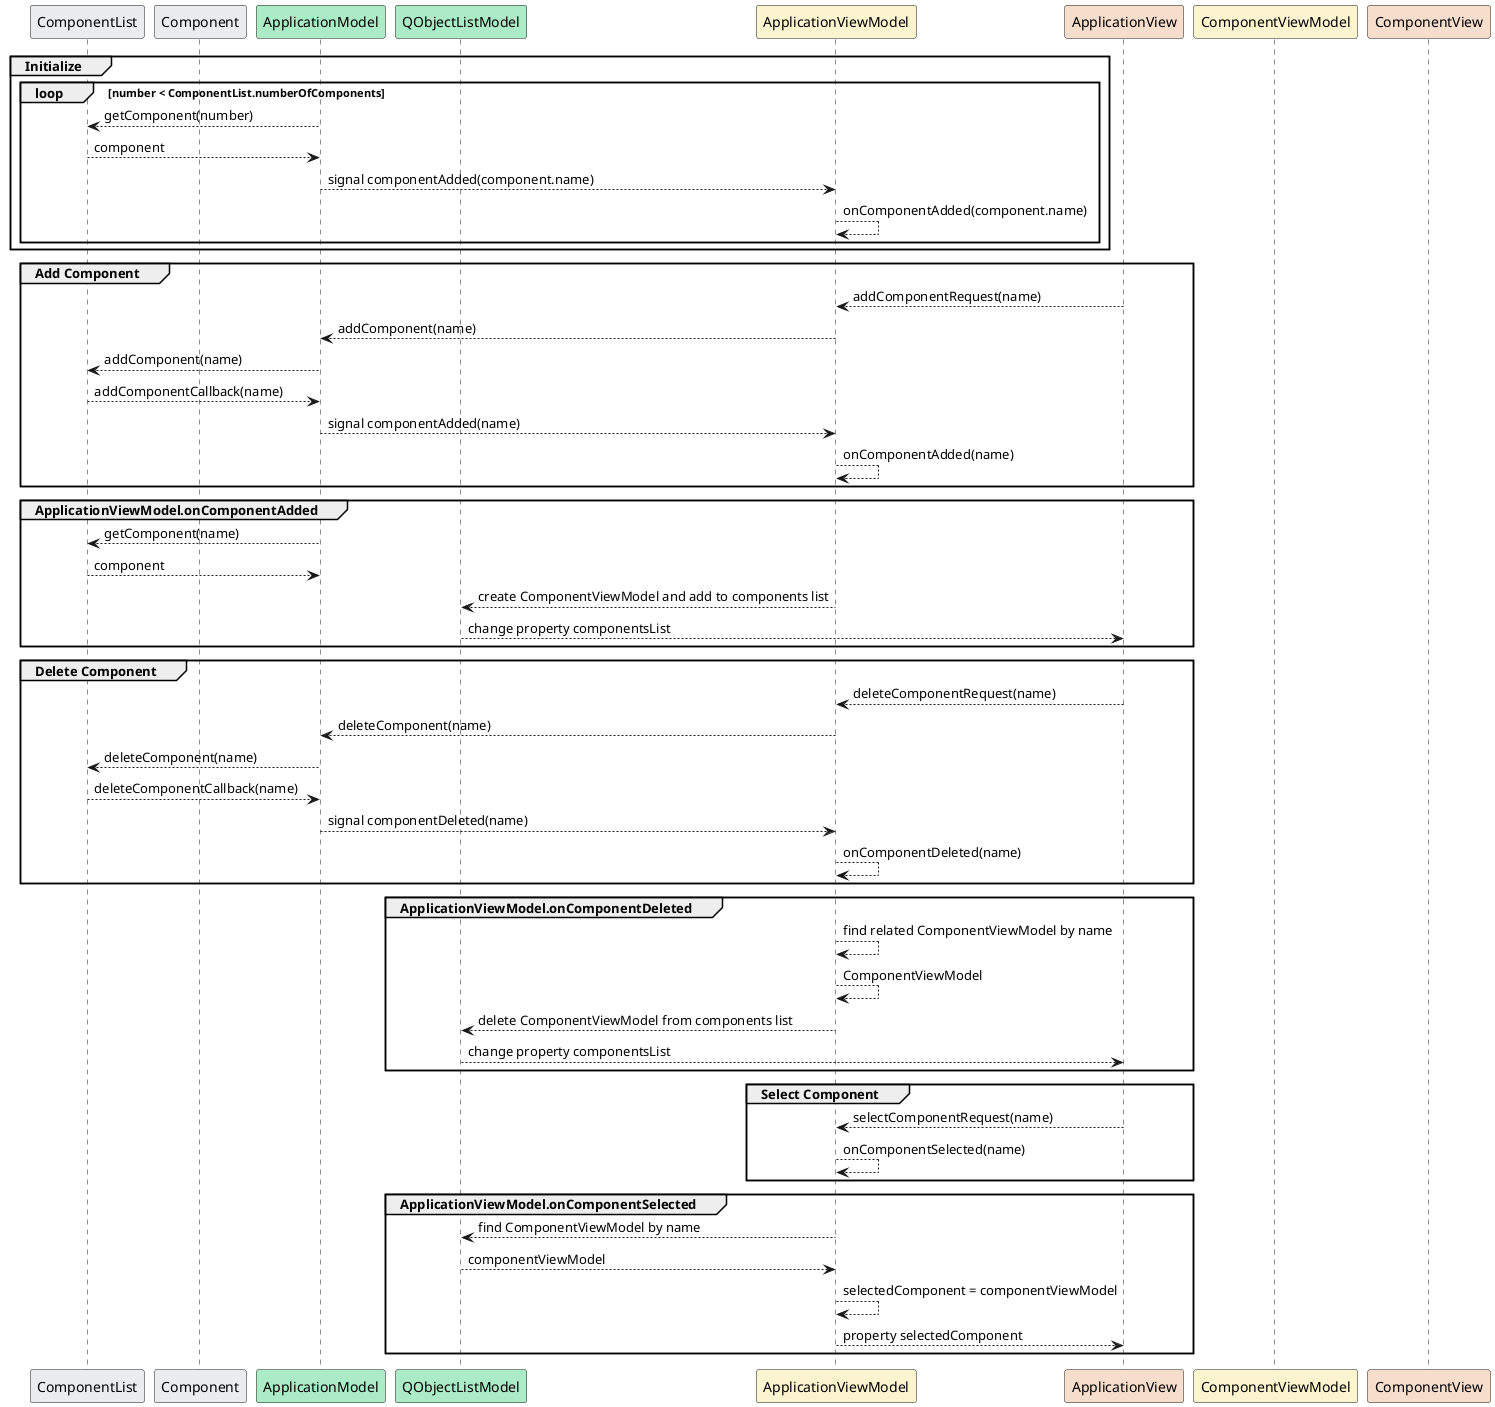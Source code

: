 @startuml

participant ComponentList  #eaecee
participant Component  #eaecee

participant ApplicationModel #abebc6
participant QObjectListModel #abebc6

participant ApplicationViewModel #fcf3cf
participant ApplicationView #f6ddcc

participant ComponentViewModel #fcf3cf
participant ComponentView #f6ddcc

group Initialize
	loop number < ComponentList.numberOfComponents
		ApplicationModel --> ComponentList : getComponent(number)
		ComponentList --> ApplicationModel : component
		ApplicationModel --> ApplicationViewModel : signal componentAdded(component.name)
		ApplicationViewModel --> ApplicationViewModel : onComponentAdded(component.name)
	end
end

group Add Component
	ApplicationView --> ApplicationViewModel : addComponentRequest(name)
	ApplicationViewModel --> ApplicationModel : addComponent(name)
	ApplicationModel --> ComponentList : addComponent(name)
	ComponentList --> ApplicationModel : addComponentCallback(name)
	ApplicationModel --> ApplicationViewModel : signal componentAdded(name)
	ApplicationViewModel --> ApplicationViewModel : onComponentAdded(name)
end

group ApplicationViewModel.onComponentAdded
	ApplicationModel --> ComponentList : getComponent(name)
	ComponentList --> ApplicationModel : component
	ApplicationViewModel --> QObjectListModel : create ComponentViewModel and add to components list
	QObjectListModel --> ApplicationView : change property componentsList
end

group Delete Component
	ApplicationView --> ApplicationViewModel : deleteComponentRequest(name)
	ApplicationViewModel --> ApplicationModel : deleteComponent(name)
	ApplicationModel --> ComponentList : deleteComponent(name)
	ComponentList --> ApplicationModel : deleteComponentCallback(name)	
	ApplicationModel --> ApplicationViewModel : signal componentDeleted(name)
	ApplicationViewModel --> ApplicationViewModel : onComponentDeleted(name)	
end

group ApplicationViewModel.onComponentDeleted
	ApplicationViewModel --> ApplicationViewModel : find related ComponentViewModel by name
	ApplicationViewModel --> ApplicationViewModel : ComponentViewModel
	ApplicationViewModel --> QObjectListModel : delete ComponentViewModel from components list
	QObjectListModel --> ApplicationView : change property componentsList
end

group Select Component
	ApplicationView --> ApplicationViewModel : selectComponentRequest(name)
	ApplicationViewModel --> ApplicationViewModel : onComponentSelected(name)
end

group ApplicationViewModel.onComponentSelected
	ApplicationViewModel --> QObjectListModel : find ComponentViewModel by name
	QObjectListModel --> ApplicationViewModel : componentViewModel
	ApplicationViewModel --> ApplicationViewModel : selectedComponent = componentViewModel
	ApplicationViewModel --> ApplicationView : property selectedComponent
end

@enduml